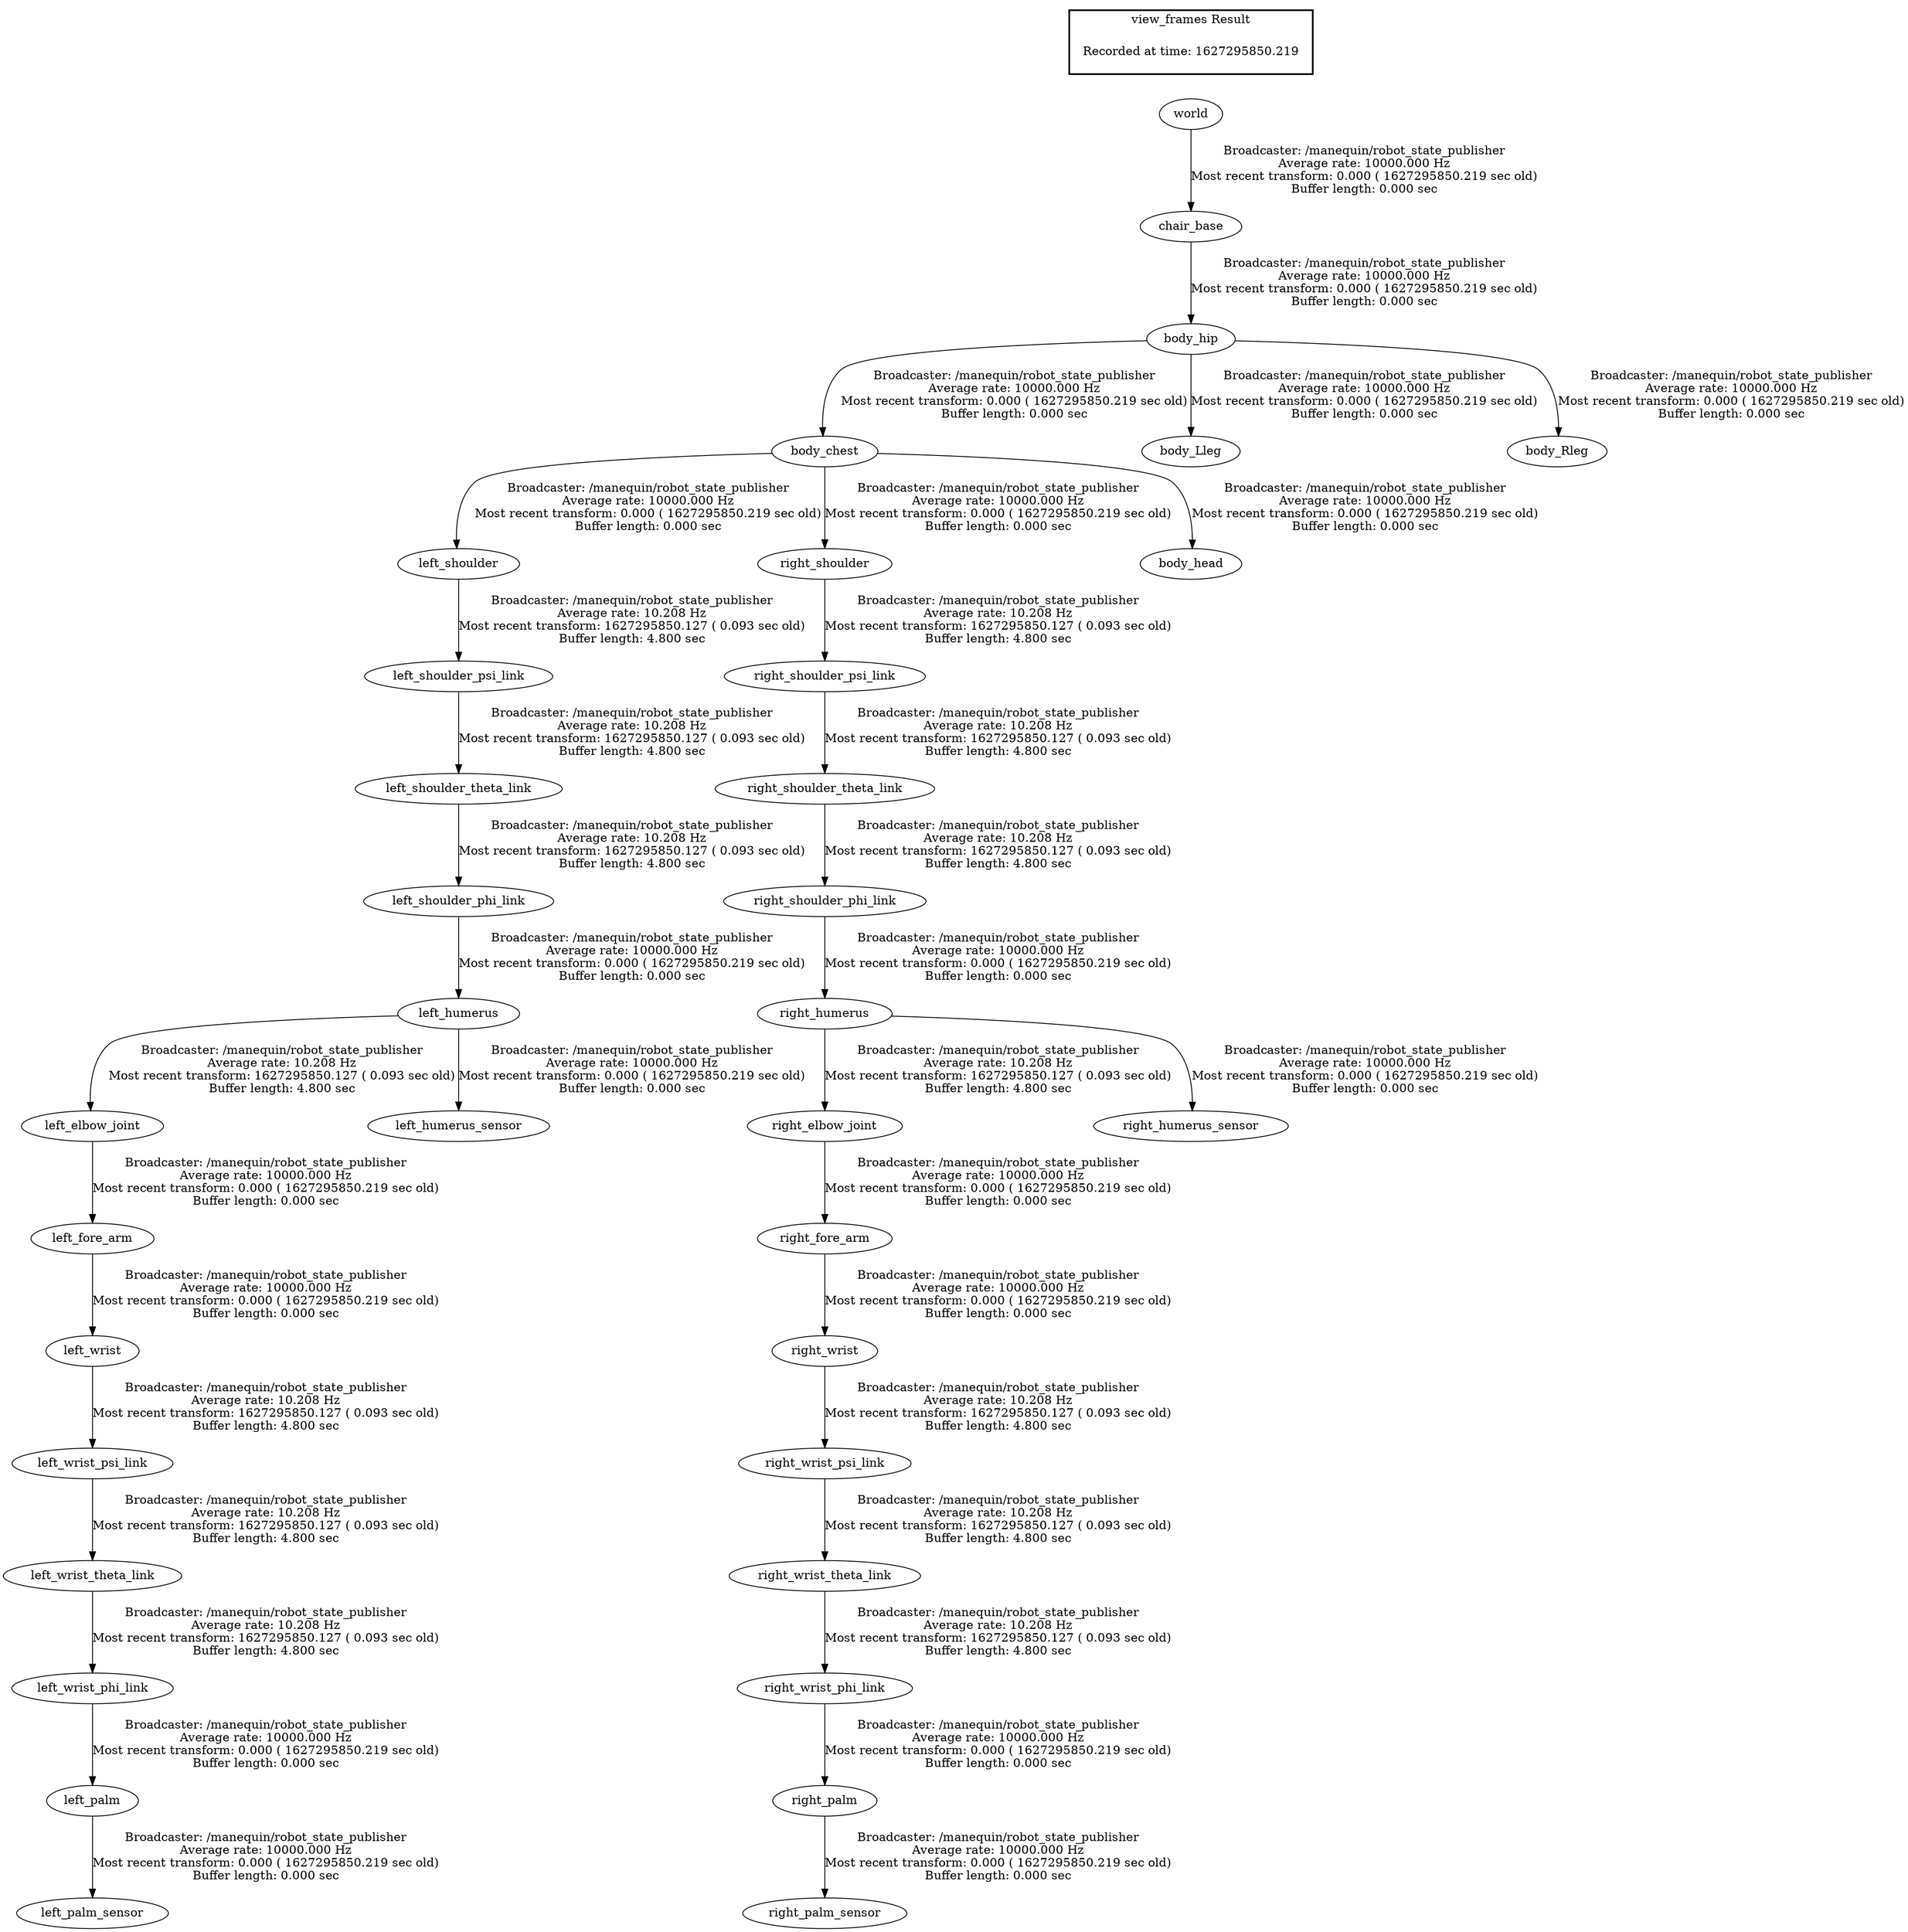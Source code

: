 digraph G {
"left_elbow_joint" -> "left_fore_arm"[label="Broadcaster: /manequin/robot_state_publisher\nAverage rate: 10000.000 Hz\nMost recent transform: 0.000 ( 1627295850.219 sec old)\nBuffer length: 0.000 sec\n"];
"left_humerus" -> "left_elbow_joint"[label="Broadcaster: /manequin/robot_state_publisher\nAverage rate: 10.208 Hz\nMost recent transform: 1627295850.127 ( 0.093 sec old)\nBuffer length: 4.800 sec\n"];
"left_wrist_phi_link" -> "left_palm"[label="Broadcaster: /manequin/robot_state_publisher\nAverage rate: 10000.000 Hz\nMost recent transform: 0.000 ( 1627295850.219 sec old)\nBuffer length: 0.000 sec\n"];
"left_wrist_theta_link" -> "left_wrist_phi_link"[label="Broadcaster: /manequin/robot_state_publisher\nAverage rate: 10.208 Hz\nMost recent transform: 1627295850.127 ( 0.093 sec old)\nBuffer length: 4.800 sec\n"];
"left_humerus" -> "left_humerus_sensor"[label="Broadcaster: /manequin/robot_state_publisher\nAverage rate: 10000.000 Hz\nMost recent transform: 0.000 ( 1627295850.219 sec old)\nBuffer length: 0.000 sec\n"];
"left_shoulder_phi_link" -> "left_humerus"[label="Broadcaster: /manequin/robot_state_publisher\nAverage rate: 10000.000 Hz\nMost recent transform: 0.000 ( 1627295850.219 sec old)\nBuffer length: 0.000 sec\n"];
"left_palm" -> "left_palm_sensor"[label="Broadcaster: /manequin/robot_state_publisher\nAverage rate: 10000.000 Hz\nMost recent transform: 0.000 ( 1627295850.219 sec old)\nBuffer length: 0.000 sec\n"];
"body_chest" -> "left_shoulder"[label="Broadcaster: /manequin/robot_state_publisher\nAverage rate: 10000.000 Hz\nMost recent transform: 0.000 ( 1627295850.219 sec old)\nBuffer length: 0.000 sec\n"];
"body_hip" -> "body_chest"[label="Broadcaster: /manequin/robot_state_publisher\nAverage rate: 10000.000 Hz\nMost recent transform: 0.000 ( 1627295850.219 sec old)\nBuffer length: 0.000 sec\n"];
"left_shoulder_theta_link" -> "left_shoulder_phi_link"[label="Broadcaster: /manequin/robot_state_publisher\nAverage rate: 10.208 Hz\nMost recent transform: 1627295850.127 ( 0.093 sec old)\nBuffer length: 4.800 sec\n"];
"left_fore_arm" -> "left_wrist"[label="Broadcaster: /manequin/robot_state_publisher\nAverage rate: 10000.000 Hz\nMost recent transform: 0.000 ( 1627295850.219 sec old)\nBuffer length: 0.000 sec\n"];
"right_elbow_joint" -> "right_fore_arm"[label="Broadcaster: /manequin/robot_state_publisher\nAverage rate: 10000.000 Hz\nMost recent transform: 0.000 ( 1627295850.219 sec old)\nBuffer length: 0.000 sec\n"];
"right_humerus" -> "right_elbow_joint"[label="Broadcaster: /manequin/robot_state_publisher\nAverage rate: 10.208 Hz\nMost recent transform: 1627295850.127 ( 0.093 sec old)\nBuffer length: 4.800 sec\n"];
"right_wrist_phi_link" -> "right_palm"[label="Broadcaster: /manequin/robot_state_publisher\nAverage rate: 10000.000 Hz\nMost recent transform: 0.000 ( 1627295850.219 sec old)\nBuffer length: 0.000 sec\n"];
"right_wrist_theta_link" -> "right_wrist_phi_link"[label="Broadcaster: /manequin/robot_state_publisher\nAverage rate: 10.208 Hz\nMost recent transform: 1627295850.127 ( 0.093 sec old)\nBuffer length: 4.800 sec\n"];
"right_humerus" -> "right_humerus_sensor"[label="Broadcaster: /manequin/robot_state_publisher\nAverage rate: 10000.000 Hz\nMost recent transform: 0.000 ( 1627295850.219 sec old)\nBuffer length: 0.000 sec\n"];
"right_shoulder_phi_link" -> "right_humerus"[label="Broadcaster: /manequin/robot_state_publisher\nAverage rate: 10000.000 Hz\nMost recent transform: 0.000 ( 1627295850.219 sec old)\nBuffer length: 0.000 sec\n"];
"right_palm" -> "right_palm_sensor"[label="Broadcaster: /manequin/robot_state_publisher\nAverage rate: 10000.000 Hz\nMost recent transform: 0.000 ( 1627295850.219 sec old)\nBuffer length: 0.000 sec\n"];
"body_chest" -> "right_shoulder"[label="Broadcaster: /manequin/robot_state_publisher\nAverage rate: 10000.000 Hz\nMost recent transform: 0.000 ( 1627295850.219 sec old)\nBuffer length: 0.000 sec\n"];
"right_shoulder_theta_link" -> "right_shoulder_phi_link"[label="Broadcaster: /manequin/robot_state_publisher\nAverage rate: 10.208 Hz\nMost recent transform: 1627295850.127 ( 0.093 sec old)\nBuffer length: 4.800 sec\n"];
"right_fore_arm" -> "right_wrist"[label="Broadcaster: /manequin/robot_state_publisher\nAverage rate: 10000.000 Hz\nMost recent transform: 0.000 ( 1627295850.219 sec old)\nBuffer length: 0.000 sec\n"];
"body_hip" -> "body_Lleg"[label="Broadcaster: /manequin/robot_state_publisher\nAverage rate: 10000.000 Hz\nMost recent transform: 0.000 ( 1627295850.219 sec old)\nBuffer length: 0.000 sec\n"];
"chair_base" -> "body_hip"[label="Broadcaster: /manequin/robot_state_publisher\nAverage rate: 10000.000 Hz\nMost recent transform: 0.000 ( 1627295850.219 sec old)\nBuffer length: 0.000 sec\n"];
"body_hip" -> "body_Rleg"[label="Broadcaster: /manequin/robot_state_publisher\nAverage rate: 10000.000 Hz\nMost recent transform: 0.000 ( 1627295850.219 sec old)\nBuffer length: 0.000 sec\n"];
"body_chest" -> "body_head"[label="Broadcaster: /manequin/robot_state_publisher\nAverage rate: 10000.000 Hz\nMost recent transform: 0.000 ( 1627295850.219 sec old)\nBuffer length: 0.000 sec\n"];
"world" -> "chair_base"[label="Broadcaster: /manequin/robot_state_publisher\nAverage rate: 10000.000 Hz\nMost recent transform: 0.000 ( 1627295850.219 sec old)\nBuffer length: 0.000 sec\n"];
"left_shoulder_psi_link" -> "left_shoulder_theta_link"[label="Broadcaster: /manequin/robot_state_publisher\nAverage rate: 10.208 Hz\nMost recent transform: 1627295850.127 ( 0.093 sec old)\nBuffer length: 4.800 sec\n"];
"left_shoulder" -> "left_shoulder_psi_link"[label="Broadcaster: /manequin/robot_state_publisher\nAverage rate: 10.208 Hz\nMost recent transform: 1627295850.127 ( 0.093 sec old)\nBuffer length: 4.800 sec\n"];
"left_wrist_psi_link" -> "left_wrist_theta_link"[label="Broadcaster: /manequin/robot_state_publisher\nAverage rate: 10.208 Hz\nMost recent transform: 1627295850.127 ( 0.093 sec old)\nBuffer length: 4.800 sec\n"];
"left_wrist" -> "left_wrist_psi_link"[label="Broadcaster: /manequin/robot_state_publisher\nAverage rate: 10.208 Hz\nMost recent transform: 1627295850.127 ( 0.093 sec old)\nBuffer length: 4.800 sec\n"];
"right_shoulder_psi_link" -> "right_shoulder_theta_link"[label="Broadcaster: /manequin/robot_state_publisher\nAverage rate: 10.208 Hz\nMost recent transform: 1627295850.127 ( 0.093 sec old)\nBuffer length: 4.800 sec\n"];
"right_shoulder" -> "right_shoulder_psi_link"[label="Broadcaster: /manequin/robot_state_publisher\nAverage rate: 10.208 Hz\nMost recent transform: 1627295850.127 ( 0.093 sec old)\nBuffer length: 4.800 sec\n"];
"right_wrist_psi_link" -> "right_wrist_theta_link"[label="Broadcaster: /manequin/robot_state_publisher\nAverage rate: 10.208 Hz\nMost recent transform: 1627295850.127 ( 0.093 sec old)\nBuffer length: 4.800 sec\n"];
"right_wrist" -> "right_wrist_psi_link"[label="Broadcaster: /manequin/robot_state_publisher\nAverage rate: 10.208 Hz\nMost recent transform: 1627295850.127 ( 0.093 sec old)\nBuffer length: 4.800 sec\n"];
edge [style=invis];
 subgraph cluster_legend { style=bold; color=black; label ="view_frames Result";
"Recorded at time: 1627295850.219"[ shape=plaintext ] ;
 }->"world";
}
